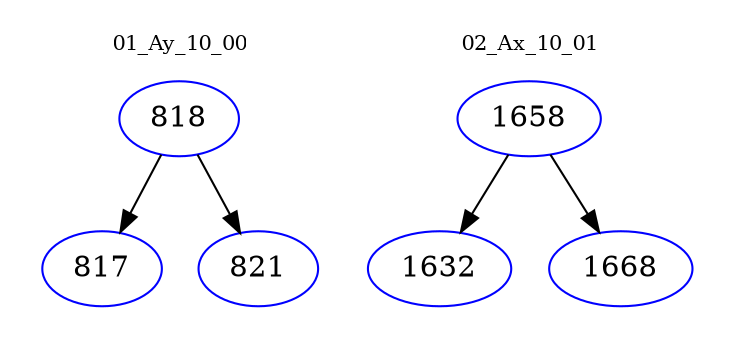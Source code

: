 digraph{
subgraph cluster_0 {
color = white
label = "01_Ay_10_00";
fontsize=10;
T0_818 [label="818", color="blue"]
T0_818 -> T0_817 [color="black"]
T0_817 [label="817", color="blue"]
T0_818 -> T0_821 [color="black"]
T0_821 [label="821", color="blue"]
}
subgraph cluster_1 {
color = white
label = "02_Ax_10_01";
fontsize=10;
T1_1658 [label="1658", color="blue"]
T1_1658 -> T1_1632 [color="black"]
T1_1632 [label="1632", color="blue"]
T1_1658 -> T1_1668 [color="black"]
T1_1668 [label="1668", color="blue"]
}
}
